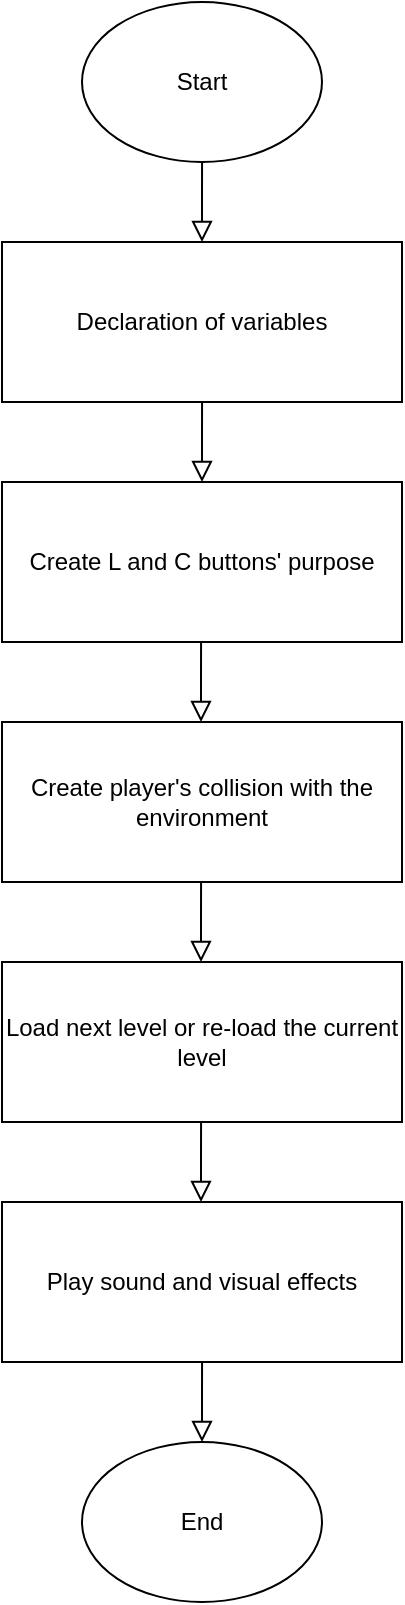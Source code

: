 <mxfile version="26.2.13">
  <diagram name="Σελίδα-1" id="43WOYbC9g0zQXrQqFB0D">
    <mxGraphModel dx="1428" dy="751" grid="1" gridSize="10" guides="1" tooltips="1" connect="1" arrows="1" fold="1" page="1" pageScale="1" pageWidth="827" pageHeight="1169" math="0" shadow="0">
      <root>
        <mxCell id="0" />
        <mxCell id="1" parent="0" />
        <mxCell id="ykMvf_rTp2CEBhWlMocj-1" value="" style="rounded=0;html=1;jettySize=auto;orthogonalLoop=1;fontSize=11;endArrow=block;endFill=0;endSize=8;strokeWidth=1;shadow=0;labelBackgroundColor=none;edgeStyle=orthogonalEdgeStyle;" edge="1" parent="1">
          <mxGeometry relative="1" as="geometry">
            <mxPoint x="320.034" y="110" as="sourcePoint" />
            <mxPoint x="320" y="150" as="targetPoint" />
            <Array as="points">
              <mxPoint x="320" y="130" />
              <mxPoint x="320" y="130" />
            </Array>
          </mxGeometry>
        </mxCell>
        <mxCell id="ykMvf_rTp2CEBhWlMocj-2" value="&lt;font&gt;Start&lt;/font&gt;" style="ellipse;whiteSpace=wrap;html=1;" vertex="1" parent="1">
          <mxGeometry x="260" y="30" width="120" height="80" as="geometry" />
        </mxCell>
        <mxCell id="ykMvf_rTp2CEBhWlMocj-3" value="Declaration of variables" style="rounded=0;whiteSpace=wrap;html=1;" vertex="1" parent="1">
          <mxGeometry x="220" y="150" width="200" height="80" as="geometry" />
        </mxCell>
        <mxCell id="ykMvf_rTp2CEBhWlMocj-4" value="" style="rounded=0;html=1;jettySize=auto;orthogonalLoop=1;fontSize=11;endArrow=block;endFill=0;endSize=8;strokeWidth=1;shadow=0;labelBackgroundColor=none;edgeStyle=orthogonalEdgeStyle;" edge="1" parent="1">
          <mxGeometry relative="1" as="geometry">
            <mxPoint x="320.034" y="230" as="sourcePoint" />
            <mxPoint x="320" y="270" as="targetPoint" />
            <Array as="points">
              <mxPoint x="320" y="250" />
              <mxPoint x="320" y="250" />
            </Array>
          </mxGeometry>
        </mxCell>
        <mxCell id="ykMvf_rTp2CEBhWlMocj-5" value="&lt;font&gt;End&lt;/font&gt;" style="ellipse;whiteSpace=wrap;html=1;" vertex="1" parent="1">
          <mxGeometry x="260" y="750" width="120" height="80" as="geometry" />
        </mxCell>
        <mxCell id="ykMvf_rTp2CEBhWlMocj-6" value="Create L and C buttons&#39; purpose" style="rounded=0;whiteSpace=wrap;html=1;" vertex="1" parent="1">
          <mxGeometry x="220" y="270" width="200" height="80" as="geometry" />
        </mxCell>
        <mxCell id="ykMvf_rTp2CEBhWlMocj-7" value="" style="rounded=0;html=1;jettySize=auto;orthogonalLoop=1;fontSize=11;endArrow=block;endFill=0;endSize=8;strokeWidth=1;shadow=0;labelBackgroundColor=none;edgeStyle=orthogonalEdgeStyle;" edge="1" parent="1">
          <mxGeometry relative="1" as="geometry">
            <mxPoint x="319.534" y="350" as="sourcePoint" />
            <mxPoint x="319.5" y="390" as="targetPoint" />
            <Array as="points">
              <mxPoint x="319.5" y="370" />
              <mxPoint x="319.5" y="370" />
            </Array>
          </mxGeometry>
        </mxCell>
        <mxCell id="ykMvf_rTp2CEBhWlMocj-8" value="Play sound and visual effects" style="rounded=0;whiteSpace=wrap;html=1;" vertex="1" parent="1">
          <mxGeometry x="220" y="630" width="200" height="80" as="geometry" />
        </mxCell>
        <mxCell id="ykMvf_rTp2CEBhWlMocj-9" value="" style="rounded=0;html=1;jettySize=auto;orthogonalLoop=1;fontSize=11;endArrow=block;endFill=0;endSize=8;strokeWidth=1;shadow=0;labelBackgroundColor=none;edgeStyle=orthogonalEdgeStyle;" edge="1" parent="1">
          <mxGeometry relative="1" as="geometry">
            <mxPoint x="320.034" y="710" as="sourcePoint" />
            <mxPoint x="320" y="750" as="targetPoint" />
            <Array as="points">
              <mxPoint x="320" y="730" />
              <mxPoint x="320" y="730" />
            </Array>
          </mxGeometry>
        </mxCell>
        <mxCell id="ykMvf_rTp2CEBhWlMocj-10" value="Create player&#39;s collision with the environment" style="rounded=0;whiteSpace=wrap;html=1;" vertex="1" parent="1">
          <mxGeometry x="220" y="390" width="200" height="80" as="geometry" />
        </mxCell>
        <mxCell id="ykMvf_rTp2CEBhWlMocj-11" value="" style="rounded=0;html=1;jettySize=auto;orthogonalLoop=1;fontSize=11;endArrow=block;endFill=0;endSize=8;strokeWidth=1;shadow=0;labelBackgroundColor=none;edgeStyle=orthogonalEdgeStyle;" edge="1" parent="1">
          <mxGeometry relative="1" as="geometry">
            <mxPoint x="319.534" y="470" as="sourcePoint" />
            <mxPoint x="319.5" y="510" as="targetPoint" />
            <Array as="points">
              <mxPoint x="319.5" y="490" />
              <mxPoint x="319.5" y="490" />
            </Array>
          </mxGeometry>
        </mxCell>
        <mxCell id="ykMvf_rTp2CEBhWlMocj-12" value="Load next level or re-load the current level" style="rounded=0;whiteSpace=wrap;html=1;" vertex="1" parent="1">
          <mxGeometry x="220" y="510" width="200" height="80" as="geometry" />
        </mxCell>
        <mxCell id="ykMvf_rTp2CEBhWlMocj-13" value="" style="rounded=0;html=1;jettySize=auto;orthogonalLoop=1;fontSize=11;endArrow=block;endFill=0;endSize=8;strokeWidth=1;shadow=0;labelBackgroundColor=none;edgeStyle=orthogonalEdgeStyle;" edge="1" parent="1">
          <mxGeometry relative="1" as="geometry">
            <mxPoint x="319.534" y="590" as="sourcePoint" />
            <mxPoint x="319.5" y="630" as="targetPoint" />
            <Array as="points">
              <mxPoint x="319.5" y="610" />
              <mxPoint x="319.5" y="610" />
            </Array>
          </mxGeometry>
        </mxCell>
      </root>
    </mxGraphModel>
  </diagram>
</mxfile>
